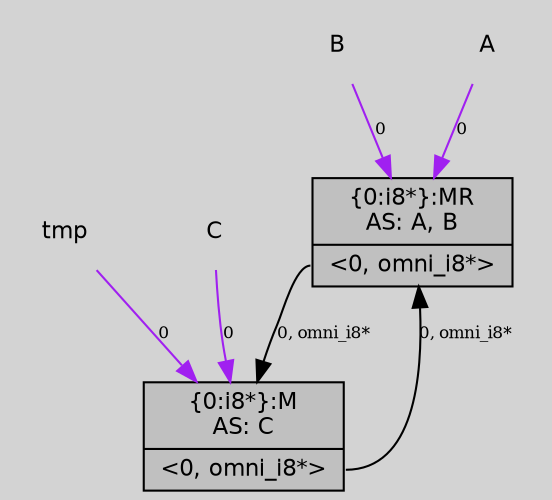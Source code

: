 digraph unnamed {
	graph [center=true, ratio=true, bgcolor=lightgray, fontname=Helvetica];
	node  [fontname=Helvetica, fontsize=11];

	Node0x7fe2f4c16770 [shape=record,fillcolor=gray, style=filled,label="{\{0:i8*\}:MR\nAS: A, B\n|{<s0>\<0, omni_i8*\>}}"];
	Node0x7fe2f4c16800 [shape=record,fillcolor=gray, style=filled,label="{\{0:i8*\}:M\nAS: C\n|{<s0>\<0, omni_i8*\>}}"];
	Node0x7fe2f4c114b8 [shape=plaintext, label ="B"];
	Node0x7fe2f4c114b8 -> Node0x7fe2f4c16770[arrowtail=tee,label="0",fontsize=8,color=purple];
	Node0x7fe2f4c12918 [shape=plaintext, label ="tmp"];
	Node0x7fe2f4c12918 -> Node0x7fe2f4c16800[arrowtail=tee,label="0",fontsize=8,color=purple];
	Node0x7fe2f4c11548 [shape=plaintext, label ="C"];
	Node0x7fe2f4c11548 -> Node0x7fe2f4c16800[arrowtail=tee,label="0",fontsize=8,color=purple];
	Node0x7fe2f4c11378 [shape=plaintext, label ="A"];
	Node0x7fe2f4c11378 -> Node0x7fe2f4c16770[arrowtail=tee,label="0",fontsize=8,color=purple];
	Node0x7fe2f4c16770:s0 -> Node0x7fe2f4c16800[arrowtail=tee,label="0, omni_i8*",fontsize=8];
	Node0x7fe2f4c16800:s0 -> Node0x7fe2f4c16770[arrowtail=tee,label="0, omni_i8*",fontsize=8];
}
